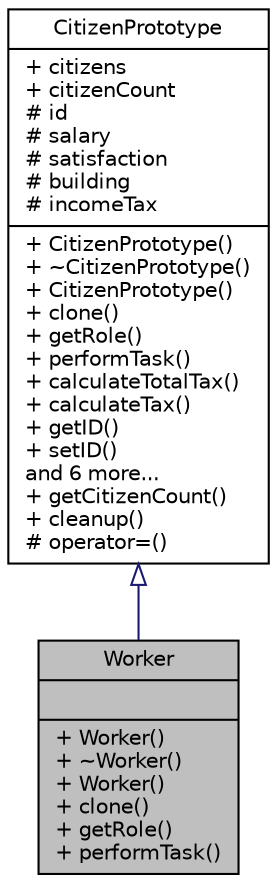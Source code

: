 digraph "Worker"
{
 // LATEX_PDF_SIZE
  edge [fontname="Helvetica",fontsize="10",labelfontname="Helvetica",labelfontsize="10"];
  node [fontname="Helvetica",fontsize="10",shape=record];
  Node1 [label="{Worker\n||+ Worker()\l+ ~Worker()\l+ Worker()\l+ clone()\l+ getRole()\l+ performTask()\l}",height=0.2,width=0.4,color="black", fillcolor="grey75", style="filled", fontcolor="black",tooltip="Represents working citizens in the city."];
  Node2 -> Node1 [dir="back",color="midnightblue",fontsize="10",style="solid",arrowtail="onormal",fontname="Helvetica"];
  Node2 [label="{CitizenPrototype\n|+ citizens\l+ citizenCount\l# id\l# salary\l# satisfaction\l# building\l# incomeTax\l|+ CitizenPrototype()\l+ ~CitizenPrototype()\l+ CitizenPrototype()\l+ clone()\l+ getRole()\l+ performTask()\l+ calculateTotalTax()\l+ calculateTax()\l+ getID()\l+ setID()\land 6 more...\l+ getCitizenCount()\l+ cleanup()\l# operator=()\l}",height=0.2,width=0.4,color="black", fillcolor="white", style="filled",URL="$classCitizenPrototype.html",tooltip="Abstract base class for different citizen types."];
}
